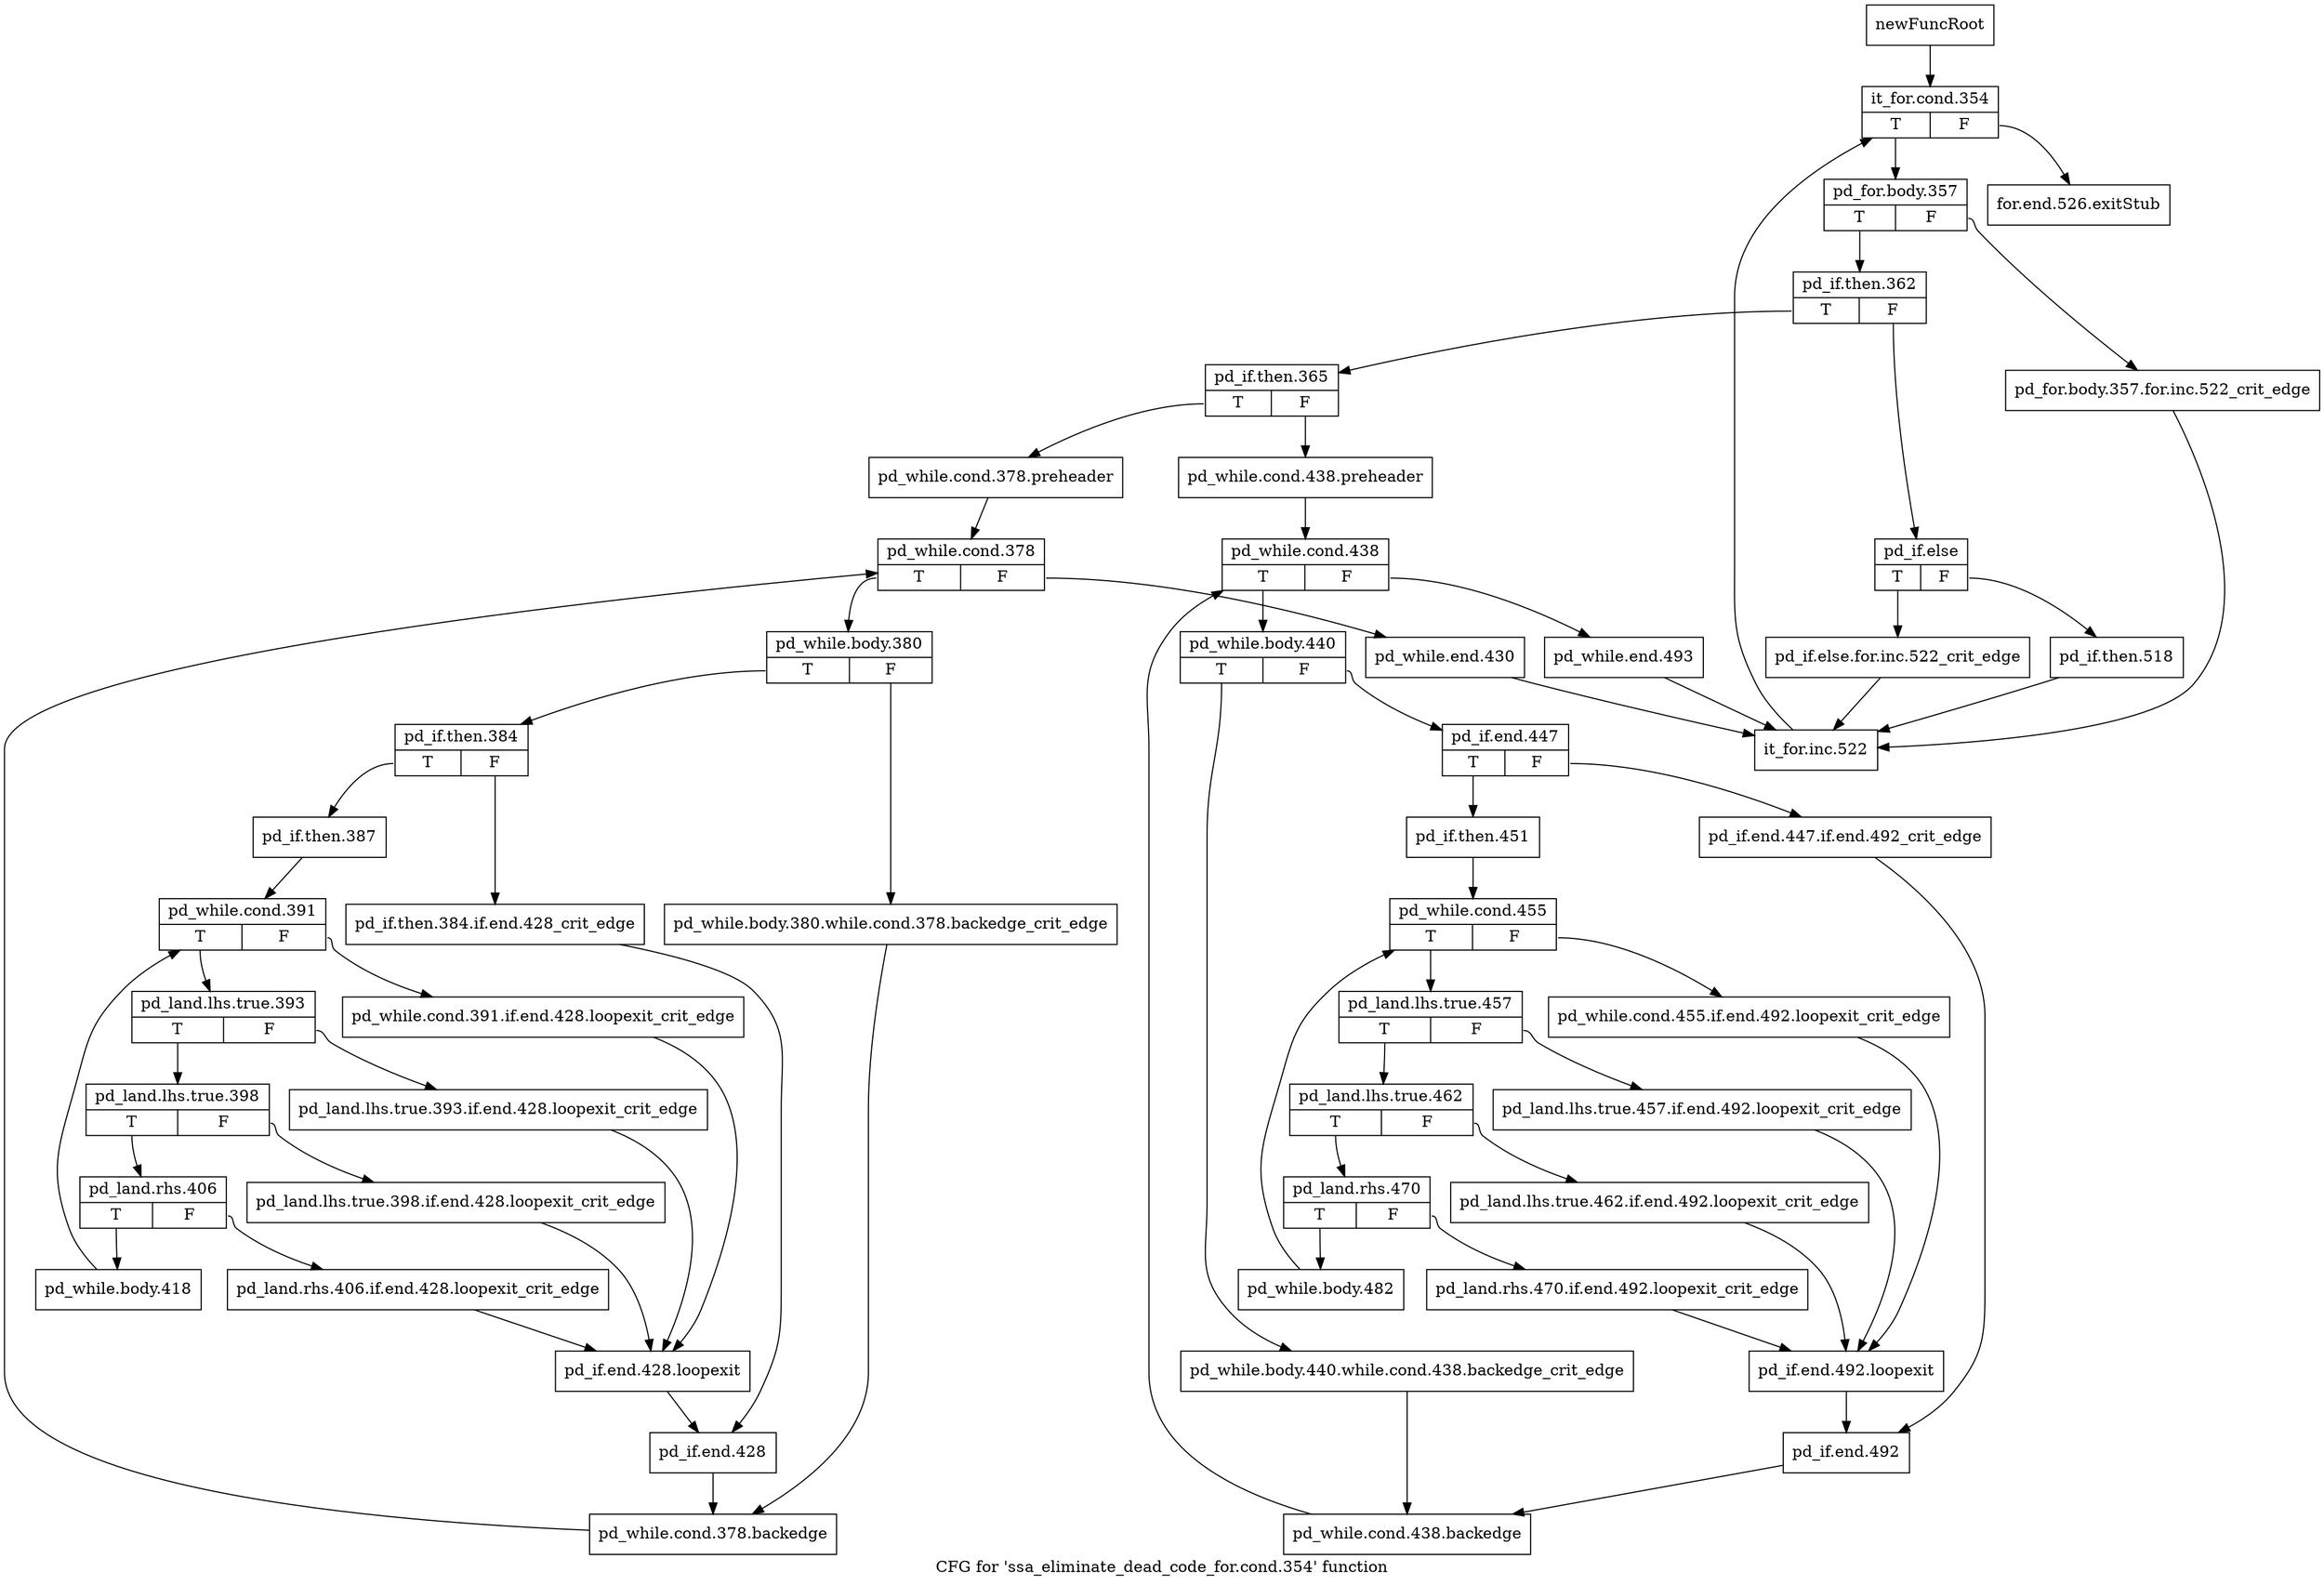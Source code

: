 digraph "CFG for 'ssa_eliminate_dead_code_for.cond.354' function" {
	label="CFG for 'ssa_eliminate_dead_code_for.cond.354' function";

	Node0xc341f50 [shape=record,label="{newFuncRoot}"];
	Node0xc341f50 -> Node0xc341ff0;
	Node0xc341fa0 [shape=record,label="{for.end.526.exitStub}"];
	Node0xc341ff0 [shape=record,label="{it_for.cond.354|{<s0>T|<s1>F}}"];
	Node0xc341ff0:s0 -> Node0xc342040;
	Node0xc341ff0:s1 -> Node0xc341fa0;
	Node0xc342040 [shape=record,label="{pd_for.body.357|{<s0>T|<s1>F}}"];
	Node0xc342040:s0 -> Node0xc3420e0;
	Node0xc342040:s1 -> Node0xc342090;
	Node0xc342090 [shape=record,label="{pd_for.body.357.for.inc.522_crit_edge}"];
	Node0xc342090 -> Node0xc3429a0;
	Node0xc3420e0 [shape=record,label="{pd_if.then.362|{<s0>T|<s1>F}}"];
	Node0xc3420e0:s0 -> Node0xc342220;
	Node0xc3420e0:s1 -> Node0xc342130;
	Node0xc342130 [shape=record,label="{pd_if.else|{<s0>T|<s1>F}}"];
	Node0xc342130:s0 -> Node0xc3421d0;
	Node0xc342130:s1 -> Node0xc342180;
	Node0xc342180 [shape=record,label="{pd_if.then.518}"];
	Node0xc342180 -> Node0xc3429a0;
	Node0xc3421d0 [shape=record,label="{pd_if.else.for.inc.522_crit_edge}"];
	Node0xc3421d0 -> Node0xc3429a0;
	Node0xc342220 [shape=record,label="{pd_if.then.365|{<s0>T|<s1>F}}"];
	Node0xc342220:s0 -> Node0xc3428b0;
	Node0xc342220:s1 -> Node0xc342270;
	Node0xc342270 [shape=record,label="{pd_while.cond.438.preheader}"];
	Node0xc342270 -> Node0xc3422c0;
	Node0xc3422c0 [shape=record,label="{pd_while.cond.438|{<s0>T|<s1>F}}"];
	Node0xc3422c0:s0 -> Node0xc342360;
	Node0xc3422c0:s1 -> Node0xc342310;
	Node0xc342310 [shape=record,label="{pd_while.end.493}"];
	Node0xc342310 -> Node0xc3429a0;
	Node0xc342360 [shape=record,label="{pd_while.body.440|{<s0>T|<s1>F}}"];
	Node0xc342360:s0 -> Node0xc342810;
	Node0xc342360:s1 -> Node0xc3423b0;
	Node0xc3423b0 [shape=record,label="{pd_if.end.447|{<s0>T|<s1>F}}"];
	Node0xc3423b0:s0 -> Node0xc342450;
	Node0xc3423b0:s1 -> Node0xc342400;
	Node0xc342400 [shape=record,label="{pd_if.end.447.if.end.492_crit_edge}"];
	Node0xc342400 -> Node0xc342770;
	Node0xc342450 [shape=record,label="{pd_if.then.451}"];
	Node0xc342450 -> Node0xc3424a0;
	Node0xc3424a0 [shape=record,label="{pd_while.cond.455|{<s0>T|<s1>F}}"];
	Node0xc3424a0:s0 -> Node0xc342540;
	Node0xc3424a0:s1 -> Node0xc3424f0;
	Node0xc3424f0 [shape=record,label="{pd_while.cond.455.if.end.492.loopexit_crit_edge}"];
	Node0xc3424f0 -> Node0xc342720;
	Node0xc342540 [shape=record,label="{pd_land.lhs.true.457|{<s0>T|<s1>F}}"];
	Node0xc342540:s0 -> Node0xc3425e0;
	Node0xc342540:s1 -> Node0xc342590;
	Node0xc342590 [shape=record,label="{pd_land.lhs.true.457.if.end.492.loopexit_crit_edge}"];
	Node0xc342590 -> Node0xc342720;
	Node0xc3425e0 [shape=record,label="{pd_land.lhs.true.462|{<s0>T|<s1>F}}"];
	Node0xc3425e0:s0 -> Node0xc342680;
	Node0xc3425e0:s1 -> Node0xc342630;
	Node0xc342630 [shape=record,label="{pd_land.lhs.true.462.if.end.492.loopexit_crit_edge}"];
	Node0xc342630 -> Node0xc342720;
	Node0xc342680 [shape=record,label="{pd_land.rhs.470|{<s0>T|<s1>F}}"];
	Node0xc342680:s0 -> Node0xc3427c0;
	Node0xc342680:s1 -> Node0xc3426d0;
	Node0xc3426d0 [shape=record,label="{pd_land.rhs.470.if.end.492.loopexit_crit_edge}"];
	Node0xc3426d0 -> Node0xc342720;
	Node0xc342720 [shape=record,label="{pd_if.end.492.loopexit}"];
	Node0xc342720 -> Node0xc342770;
	Node0xc342770 [shape=record,label="{pd_if.end.492}"];
	Node0xc342770 -> Node0xc342860;
	Node0xc3427c0 [shape=record,label="{pd_while.body.482}"];
	Node0xc3427c0 -> Node0xc3424a0;
	Node0xc342810 [shape=record,label="{pd_while.body.440.while.cond.438.backedge_crit_edge}"];
	Node0xc342810 -> Node0xc342860;
	Node0xc342860 [shape=record,label="{pd_while.cond.438.backedge}"];
	Node0xc342860 -> Node0xc3422c0;
	Node0xc3428b0 [shape=record,label="{pd_while.cond.378.preheader}"];
	Node0xc3428b0 -> Node0xc342900;
	Node0xc342900 [shape=record,label="{pd_while.cond.378|{<s0>T|<s1>F}}"];
	Node0xc342900:s0 -> Node0xc3429f0;
	Node0xc342900:s1 -> Node0xc342950;
	Node0xc342950 [shape=record,label="{pd_while.end.430}"];
	Node0xc342950 -> Node0xc3429a0;
	Node0xc3429a0 [shape=record,label="{it_for.inc.522}"];
	Node0xc3429a0 -> Node0xc341ff0;
	Node0xc3429f0 [shape=record,label="{pd_while.body.380|{<s0>T|<s1>F}}"];
	Node0xc3429f0:s0 -> Node0xc342a90;
	Node0xc3429f0:s1 -> Node0xc342a40;
	Node0xc342a40 [shape=record,label="{pd_while.body.380.while.cond.378.backedge_crit_edge}"];
	Node0xc342a40 -> Node0xc342ea0;
	Node0xc342a90 [shape=record,label="{pd_if.then.384|{<s0>T|<s1>F}}"];
	Node0xc342a90:s0 -> Node0xc342b30;
	Node0xc342a90:s1 -> Node0xc342ae0;
	Node0xc342ae0 [shape=record,label="{pd_if.then.384.if.end.428_crit_edge}"];
	Node0xc342ae0 -> Node0xc342e50;
	Node0xc342b30 [shape=record,label="{pd_if.then.387}"];
	Node0xc342b30 -> Node0xc342b80;
	Node0xc342b80 [shape=record,label="{pd_while.cond.391|{<s0>T|<s1>F}}"];
	Node0xc342b80:s0 -> Node0xc342c20;
	Node0xc342b80:s1 -> Node0xc342bd0;
	Node0xc342bd0 [shape=record,label="{pd_while.cond.391.if.end.428.loopexit_crit_edge}"];
	Node0xc342bd0 -> Node0xc342e00;
	Node0xc342c20 [shape=record,label="{pd_land.lhs.true.393|{<s0>T|<s1>F}}"];
	Node0xc342c20:s0 -> Node0xc342cc0;
	Node0xc342c20:s1 -> Node0xc342c70;
	Node0xc342c70 [shape=record,label="{pd_land.lhs.true.393.if.end.428.loopexit_crit_edge}"];
	Node0xc342c70 -> Node0xc342e00;
	Node0xc342cc0 [shape=record,label="{pd_land.lhs.true.398|{<s0>T|<s1>F}}"];
	Node0xc342cc0:s0 -> Node0xc342d60;
	Node0xc342cc0:s1 -> Node0xc342d10;
	Node0xc342d10 [shape=record,label="{pd_land.lhs.true.398.if.end.428.loopexit_crit_edge}"];
	Node0xc342d10 -> Node0xc342e00;
	Node0xc342d60 [shape=record,label="{pd_land.rhs.406|{<s0>T|<s1>F}}"];
	Node0xc342d60:s0 -> Node0xc342ef0;
	Node0xc342d60:s1 -> Node0xc342db0;
	Node0xc342db0 [shape=record,label="{pd_land.rhs.406.if.end.428.loopexit_crit_edge}"];
	Node0xc342db0 -> Node0xc342e00;
	Node0xc342e00 [shape=record,label="{pd_if.end.428.loopexit}"];
	Node0xc342e00 -> Node0xc342e50;
	Node0xc342e50 [shape=record,label="{pd_if.end.428}"];
	Node0xc342e50 -> Node0xc342ea0;
	Node0xc342ea0 [shape=record,label="{pd_while.cond.378.backedge}"];
	Node0xc342ea0 -> Node0xc342900;
	Node0xc342ef0 [shape=record,label="{pd_while.body.418}"];
	Node0xc342ef0 -> Node0xc342b80;
}

